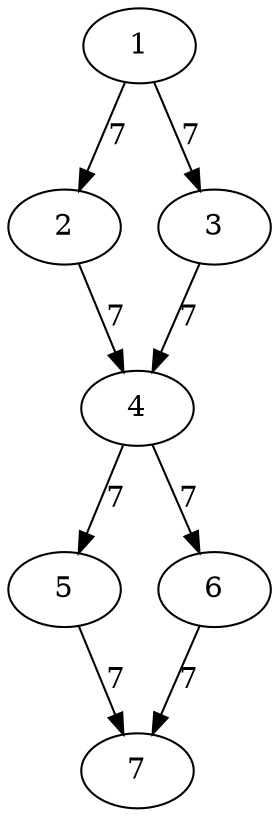 digraph A {


"1" -> "2"[label="7",weight=1];
"3" -> "4"[label="7",weight=1];
"1" -> "3"[label="7",weight=1];
"2" -> "4"[label="7",weight=1];
"4" -> "5"[label="7",weight=7];
"4" -> "6"[label="7",weight=7];
"5" -> "7"[label="7",weight=7];
"6" -> "7"[label="7",weight=7];

}
